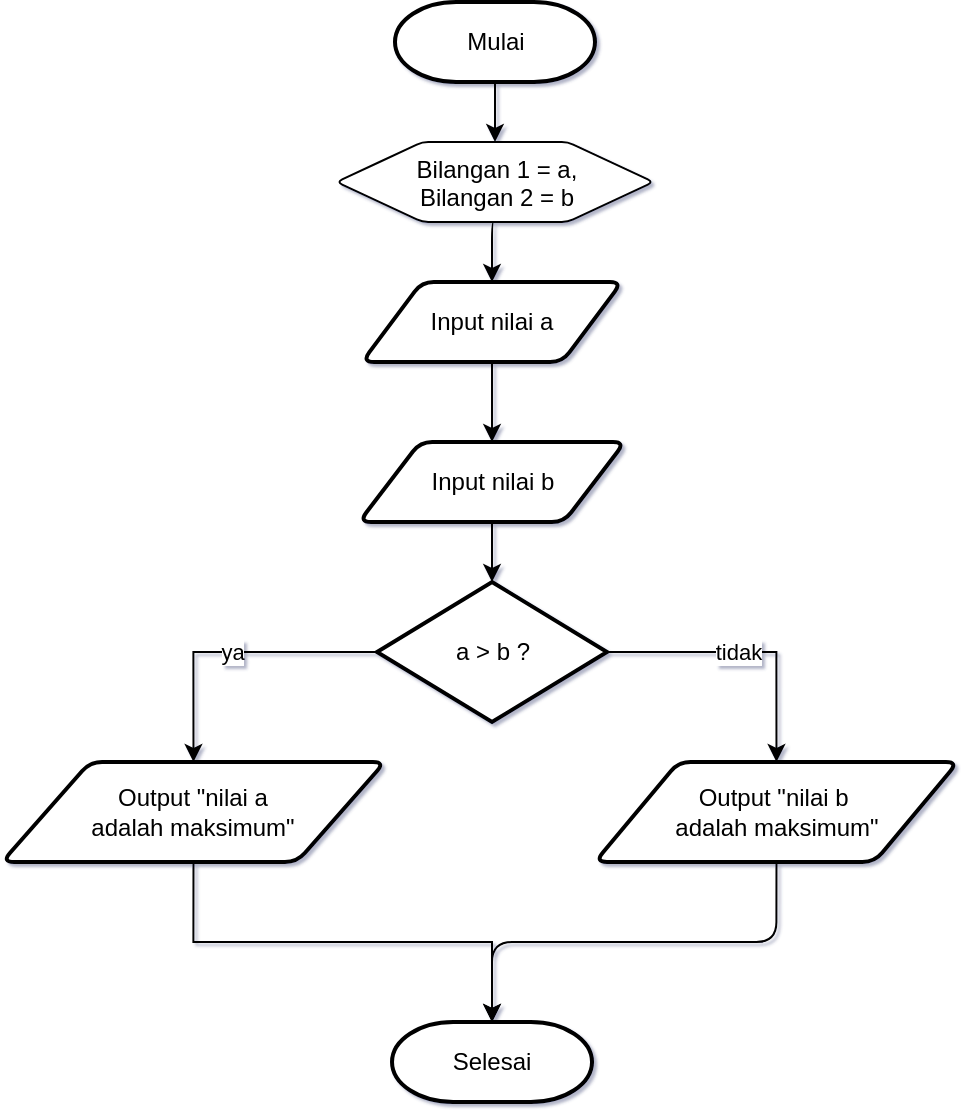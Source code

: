 <mxfile version="13.9.9" type="device"><diagram id="Z4tejGeefq4hdEXmrSid" name="Page-1"><mxGraphModel dx="852" dy="494" grid="1" gridSize="10" guides="1" tooltips="1" connect="1" arrows="1" fold="1" page="1" pageScale="1" pageWidth="850" pageHeight="1100" math="0" shadow="1"><root><mxCell id="0"/><mxCell id="1" parent="0"/><mxCell id="-CCnMJxpK48nlSogYLEQ-10" style="edgeStyle=orthogonalEdgeStyle;orthogonalLoop=1;jettySize=auto;html=1;exitX=0.5;exitY=1;exitDx=0;exitDy=0;entryX=0.5;entryY=0;entryDx=0;entryDy=0;" edge="1" parent="1" source="-CCnMJxpK48nlSogYLEQ-1" target="-CCnMJxpK48nlSogYLEQ-3"><mxGeometry relative="1" as="geometry"/></mxCell><mxCell id="-CCnMJxpK48nlSogYLEQ-1" value="Bilangan 1 = a, &lt;br&gt;Bilangan 2 = b" style="verticalLabelPosition=center;verticalAlign=top;html=1;shape=hexagon;perimeter=hexagonPerimeter2;arcSize=6;size=0.27;fontStyle=0;rounded=1;" vertex="1" parent="1"><mxGeometry x="337.38" y="100" width="158.25" height="40" as="geometry"/></mxCell><mxCell id="-CCnMJxpK48nlSogYLEQ-9" style="edgeStyle=orthogonalEdgeStyle;orthogonalLoop=1;jettySize=auto;html=1;exitX=0.5;exitY=1;exitDx=0;exitDy=0;exitPerimeter=0;entryX=0.5;entryY=0;entryDx=0;entryDy=0;" edge="1" parent="1" source="-CCnMJxpK48nlSogYLEQ-2" target="-CCnMJxpK48nlSogYLEQ-1"><mxGeometry relative="1" as="geometry"/></mxCell><mxCell id="-CCnMJxpK48nlSogYLEQ-2" value="Mulai" style="strokeWidth=2;html=1;shape=mxgraph.flowchart.terminator;whiteSpace=wrap;rounded=1;" vertex="1" parent="1"><mxGeometry x="366.5" y="30" width="100" height="40" as="geometry"/></mxCell><mxCell id="-CCnMJxpK48nlSogYLEQ-18" style="edgeStyle=orthogonalEdgeStyle;rounded=0;orthogonalLoop=1;jettySize=auto;html=1;exitX=0.5;exitY=1;exitDx=0;exitDy=0;entryX=0.5;entryY=0;entryDx=0;entryDy=0;" edge="1" parent="1" source="-CCnMJxpK48nlSogYLEQ-3" target="-CCnMJxpK48nlSogYLEQ-15"><mxGeometry relative="1" as="geometry"/></mxCell><mxCell id="-CCnMJxpK48nlSogYLEQ-3" value="Input nilai a" style="shape=parallelogram;html=1;strokeWidth=2;perimeter=parallelogramPerimeter;whiteSpace=wrap;arcSize=12;size=0.23;rounded=1;" vertex="1" parent="1"><mxGeometry x="350.01" y="170" width="129.99" height="40" as="geometry"/></mxCell><mxCell id="-CCnMJxpK48nlSogYLEQ-6" value="Selesai" style="strokeWidth=2;html=1;shape=mxgraph.flowchart.terminator;whiteSpace=wrap;rounded=1;" vertex="1" parent="1"><mxGeometry x="365.01" y="540" width="100" height="40" as="geometry"/></mxCell><mxCell id="-CCnMJxpK48nlSogYLEQ-14" style="edgeStyle=orthogonalEdgeStyle;orthogonalLoop=1;jettySize=auto;html=1;exitX=0.5;exitY=1;exitDx=0;exitDy=0;entryX=0.5;entryY=0;entryDx=0;entryDy=0;entryPerimeter=0;" edge="1" parent="1" source="-CCnMJxpK48nlSogYLEQ-7" target="-CCnMJxpK48nlSogYLEQ-6"><mxGeometry relative="1" as="geometry"><mxPoint x="575.215" y="470" as="sourcePoint"/></mxGeometry></mxCell><mxCell id="-CCnMJxpK48nlSogYLEQ-7" value="Output &quot;nilai b&amp;nbsp;&lt;br&gt;adalah maksimum&quot;" style="shape=parallelogram;html=1;strokeWidth=2;perimeter=parallelogramPerimeter;whiteSpace=wrap;arcSize=12;size=0.23;rounded=1;" vertex="1" parent="1"><mxGeometry x="466.5" y="410" width="181.49" height="50" as="geometry"/></mxCell><mxCell id="-CCnMJxpK48nlSogYLEQ-20" style="edgeStyle=orthogonalEdgeStyle;rounded=0;orthogonalLoop=1;jettySize=auto;html=1;exitX=0.5;exitY=1;exitDx=0;exitDy=0;entryX=0.5;entryY=0;entryDx=0;entryDy=0;entryPerimeter=0;" edge="1" parent="1" source="-CCnMJxpK48nlSogYLEQ-15" target="-CCnMJxpK48nlSogYLEQ-16"><mxGeometry relative="1" as="geometry"/></mxCell><mxCell id="-CCnMJxpK48nlSogYLEQ-15" value="Input nilai b" style="shape=parallelogram;html=1;strokeWidth=2;perimeter=parallelogramPerimeter;whiteSpace=wrap;arcSize=12;size=0.23;rounded=1;" vertex="1" parent="1"><mxGeometry x="348.51" y="250" width="133" height="40" as="geometry"/></mxCell><mxCell id="-CCnMJxpK48nlSogYLEQ-21" style="edgeStyle=orthogonalEdgeStyle;rounded=0;orthogonalLoop=1;jettySize=auto;html=1;exitX=0;exitY=0.5;exitDx=0;exitDy=0;exitPerimeter=0;entryX=0.5;entryY=0;entryDx=0;entryDy=0;" edge="1" parent="1" source="-CCnMJxpK48nlSogYLEQ-16" target="-CCnMJxpK48nlSogYLEQ-17"><mxGeometry relative="1" as="geometry"/></mxCell><mxCell id="-CCnMJxpK48nlSogYLEQ-24" value="ya" style="edgeLabel;html=1;align=center;verticalAlign=middle;resizable=0;points=[];" vertex="1" connectable="0" parent="-CCnMJxpK48nlSogYLEQ-21"><mxGeometry x="-0.012" relative="1" as="geometry"><mxPoint as="offset"/></mxGeometry></mxCell><mxCell id="-CCnMJxpK48nlSogYLEQ-22" style="edgeStyle=orthogonalEdgeStyle;rounded=0;orthogonalLoop=1;jettySize=auto;html=1;exitX=1;exitY=0.5;exitDx=0;exitDy=0;exitPerimeter=0;entryX=0.5;entryY=0;entryDx=0;entryDy=0;" edge="1" parent="1" source="-CCnMJxpK48nlSogYLEQ-16" target="-CCnMJxpK48nlSogYLEQ-7"><mxGeometry relative="1" as="geometry"/></mxCell><mxCell id="-CCnMJxpK48nlSogYLEQ-25" value="tidak" style="edgeLabel;html=1;align=center;verticalAlign=middle;resizable=0;points=[];" vertex="1" connectable="0" parent="-CCnMJxpK48nlSogYLEQ-22"><mxGeometry x="-0.062" relative="1" as="geometry"><mxPoint as="offset"/></mxGeometry></mxCell><mxCell id="-CCnMJxpK48nlSogYLEQ-16" value="a &amp;gt; b ?" style="strokeWidth=2;html=1;shape=mxgraph.flowchart.decision;whiteSpace=wrap;rounded=1;" vertex="1" parent="1"><mxGeometry x="357.51" y="320" width="115" height="70" as="geometry"/></mxCell><mxCell id="-CCnMJxpK48nlSogYLEQ-23" style="edgeStyle=orthogonalEdgeStyle;rounded=0;orthogonalLoop=1;jettySize=auto;html=1;exitX=0.5;exitY=1;exitDx=0;exitDy=0;entryX=0.5;entryY=0;entryDx=0;entryDy=0;entryPerimeter=0;" edge="1" parent="1" source="-CCnMJxpK48nlSogYLEQ-17" target="-CCnMJxpK48nlSogYLEQ-6"><mxGeometry relative="1" as="geometry"/></mxCell><mxCell id="-CCnMJxpK48nlSogYLEQ-17" value="Output &quot;nilai a &lt;br&gt;adalah maksimum&quot;" style="shape=parallelogram;html=1;strokeWidth=2;perimeter=parallelogramPerimeter;whiteSpace=wrap;arcSize=12;size=0.23;rounded=1;" vertex="1" parent="1"><mxGeometry x="170" y="410" width="191.49" height="50" as="geometry"/></mxCell></root></mxGraphModel></diagram></mxfile>